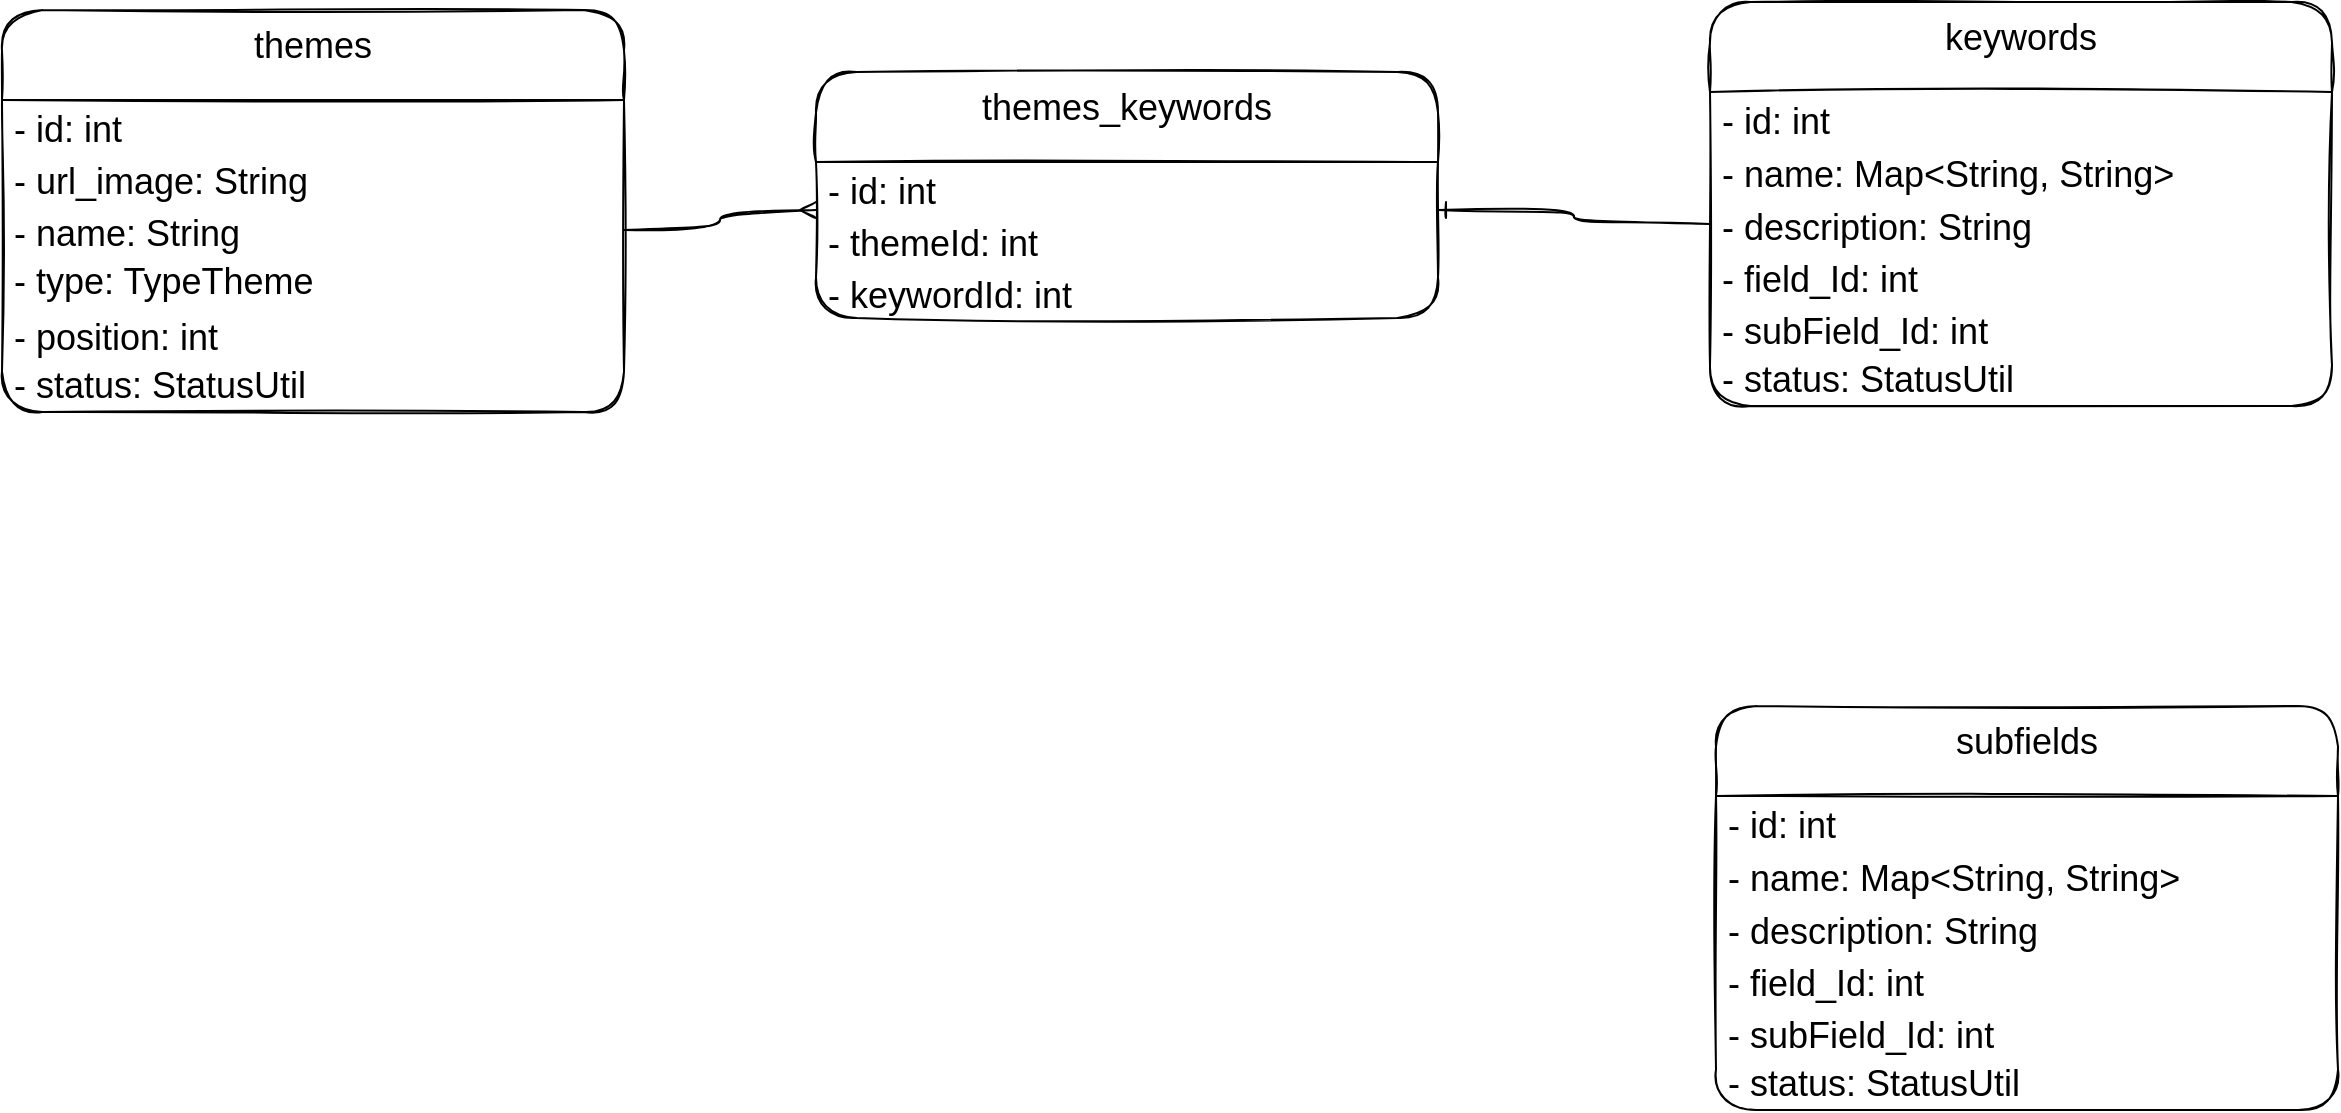 <mxfile version="14.9.6" type="github">
  <diagram id="C5RBs43oDa-KdzZeNtuy" name="Page-1">
    <mxGraphModel dx="1678" dy="962" grid="0" gridSize="10" guides="1" tooltips="1" connect="1" arrows="1" fold="1" page="0" pageScale="1" pageWidth="827" pageHeight="1169" math="0" shadow="0">
      <root>
        <mxCell id="WIyWlLk6GJQsqaUBKTNV-0" />
        <mxCell id="WIyWlLk6GJQsqaUBKTNV-1" parent="WIyWlLk6GJQsqaUBKTNV-0" />
        <mxCell id="-CNL-VoJMd0v483ogC2z-0" value="themes&#xa;" style="swimlane;fontStyle=0;childLayout=stackLayout;horizontal=1;startSize=45;fillColor=none;horizontalStack=0;resizeParent=1;resizeParentMax=0;resizeLast=0;collapsible=1;marginBottom=0;verticalAlign=top;sketch=1;rounded=1;fontSize=18;" vertex="1" parent="WIyWlLk6GJQsqaUBKTNV-1">
          <mxGeometry x="22" y="151" width="311" height="201" as="geometry" />
        </mxCell>
        <mxCell id="-CNL-VoJMd0v483ogC2z-1" value="- id: int" style="text;strokeColor=none;fillColor=none;align=left;verticalAlign=middle;spacingLeft=4;spacingRight=4;overflow=hidden;rotatable=0;points=[[0,0.5],[1,0.5]];portConstraint=eastwest;sketch=1;rounded=1;fontSize=18;" vertex="1" parent="-CNL-VoJMd0v483ogC2z-0">
          <mxGeometry y="45" width="311" height="26" as="geometry" />
        </mxCell>
        <mxCell id="-CNL-VoJMd0v483ogC2z-2" value="- url_image: String" style="text;strokeColor=none;fillColor=none;align=left;verticalAlign=middle;spacingLeft=4;spacingRight=4;overflow=hidden;rotatable=0;points=[[0,0.5],[1,0.5]];portConstraint=eastwest;sketch=1;rounded=1;fontSize=18;" vertex="1" parent="-CNL-VoJMd0v483ogC2z-0">
          <mxGeometry y="71" width="311" height="26" as="geometry" />
        </mxCell>
        <mxCell id="-CNL-VoJMd0v483ogC2z-3" value="- name: String" style="text;strokeColor=none;fillColor=none;align=left;verticalAlign=middle;spacingLeft=4;spacingRight=4;overflow=hidden;rotatable=0;points=[[0,0.5],[1,0.5]];portConstraint=eastwest;sketch=1;rounded=1;fontSize=18;" vertex="1" parent="-CNL-VoJMd0v483ogC2z-0">
          <mxGeometry y="97" width="311" height="26" as="geometry" />
        </mxCell>
        <mxCell id="-CNL-VoJMd0v483ogC2z-8" value="- type: TypeTheme&#xa;" style="text;strokeColor=none;fillColor=none;align=left;verticalAlign=middle;spacingLeft=4;spacingRight=4;overflow=hidden;rotatable=0;points=[[0,0.5],[1,0.5]];portConstraint=eastwest;sketch=1;rounded=1;fontSize=18;" vertex="1" parent="-CNL-VoJMd0v483ogC2z-0">
          <mxGeometry y="123" width="311" height="26" as="geometry" />
        </mxCell>
        <mxCell id="-CNL-VoJMd0v483ogC2z-9" value="- position: int" style="text;strokeColor=none;fillColor=none;align=left;verticalAlign=middle;spacingLeft=4;spacingRight=4;overflow=hidden;rotatable=0;points=[[0,0.5],[1,0.5]];portConstraint=eastwest;sketch=1;rounded=1;fontSize=18;" vertex="1" parent="-CNL-VoJMd0v483ogC2z-0">
          <mxGeometry y="149" width="311" height="26" as="geometry" />
        </mxCell>
        <mxCell id="-CNL-VoJMd0v483ogC2z-10" value="- status: StatusUtil&#xa;" style="text;strokeColor=none;fillColor=none;align=left;verticalAlign=middle;spacingLeft=4;spacingRight=4;overflow=hidden;rotatable=0;points=[[0,0.5],[1,0.5]];portConstraint=eastwest;sketch=1;rounded=1;fontSize=18;" vertex="1" parent="-CNL-VoJMd0v483ogC2z-0">
          <mxGeometry y="175" width="311" height="26" as="geometry" />
        </mxCell>
        <mxCell id="-CNL-VoJMd0v483ogC2z-12" value="keywords" style="swimlane;fontStyle=0;childLayout=stackLayout;horizontal=1;startSize=45;fillColor=none;horizontalStack=0;resizeParent=1;resizeParentMax=0;resizeLast=0;collapsible=1;marginBottom=0;verticalAlign=top;sketch=1;rounded=1;fontSize=18;" vertex="1" parent="WIyWlLk6GJQsqaUBKTNV-1">
          <mxGeometry x="876" y="147" width="311" height="202" as="geometry" />
        </mxCell>
        <mxCell id="-CNL-VoJMd0v483ogC2z-13" value="- id: int" style="text;strokeColor=none;fillColor=none;align=left;verticalAlign=middle;spacingLeft=4;spacingRight=4;overflow=hidden;rotatable=0;points=[[0,0.5],[1,0.5]];portConstraint=eastwest;sketch=1;rounded=1;fontSize=18;" vertex="1" parent="-CNL-VoJMd0v483ogC2z-12">
          <mxGeometry y="45" width="311" height="26" as="geometry" />
        </mxCell>
        <mxCell id="-CNL-VoJMd0v483ogC2z-15" value="- name: Map&lt;String, String&gt;" style="text;strokeColor=none;fillColor=none;align=left;verticalAlign=middle;spacingLeft=4;spacingRight=4;overflow=hidden;rotatable=0;points=[[0,0.5],[1,0.5]];portConstraint=eastwest;sketch=1;rounded=1;fontSize=18;" vertex="1" parent="-CNL-VoJMd0v483ogC2z-12">
          <mxGeometry y="71" width="311" height="27" as="geometry" />
        </mxCell>
        <mxCell id="-CNL-VoJMd0v483ogC2z-16" value="- description: String" style="text;strokeColor=none;fillColor=none;align=left;verticalAlign=middle;spacingLeft=4;spacingRight=4;overflow=hidden;rotatable=0;points=[[0,0.5],[1,0.5]];portConstraint=eastwest;sketch=1;rounded=1;fontSize=18;" vertex="1" parent="-CNL-VoJMd0v483ogC2z-12">
          <mxGeometry y="98" width="311" height="26" as="geometry" />
        </mxCell>
        <mxCell id="-CNL-VoJMd0v483ogC2z-17" value="- field_Id: int" style="text;strokeColor=none;fillColor=none;align=left;verticalAlign=middle;spacingLeft=4;spacingRight=4;overflow=hidden;rotatable=0;points=[[0,0.5],[1,0.5]];portConstraint=eastwest;sketch=1;rounded=1;fontSize=18;" vertex="1" parent="-CNL-VoJMd0v483ogC2z-12">
          <mxGeometry y="124" width="311" height="26" as="geometry" />
        </mxCell>
        <mxCell id="-CNL-VoJMd0v483ogC2z-19" value="- subField_Id: int" style="text;strokeColor=none;fillColor=none;align=left;verticalAlign=middle;spacingLeft=4;spacingRight=4;overflow=hidden;rotatable=0;points=[[0,0.5],[1,0.5]];portConstraint=eastwest;sketch=1;rounded=1;fontSize=18;" vertex="1" parent="-CNL-VoJMd0v483ogC2z-12">
          <mxGeometry y="150" width="311" height="26" as="geometry" />
        </mxCell>
        <mxCell id="-CNL-VoJMd0v483ogC2z-18" value="- status: StatusUtil&#xa;" style="text;strokeColor=none;fillColor=none;align=left;verticalAlign=middle;spacingLeft=4;spacingRight=4;overflow=hidden;rotatable=0;points=[[0,0.5],[1,0.5]];portConstraint=eastwest;sketch=1;rounded=1;fontSize=18;" vertex="1" parent="-CNL-VoJMd0v483ogC2z-12">
          <mxGeometry y="176" width="311" height="26" as="geometry" />
        </mxCell>
        <mxCell id="-CNL-VoJMd0v483ogC2z-20" value="themes_keywords&#xa;&#xa;" style="swimlane;fontStyle=0;childLayout=stackLayout;horizontal=1;startSize=45;fillColor=none;horizontalStack=0;resizeParent=1;resizeParentMax=0;resizeLast=0;collapsible=1;marginBottom=0;verticalAlign=top;sketch=1;rounded=1;fontSize=18;" vertex="1" parent="WIyWlLk6GJQsqaUBKTNV-1">
          <mxGeometry x="429" y="182" width="311" height="123" as="geometry" />
        </mxCell>
        <mxCell id="-CNL-VoJMd0v483ogC2z-21" value="- id: int" style="text;strokeColor=none;fillColor=none;align=left;verticalAlign=middle;spacingLeft=4;spacingRight=4;overflow=hidden;rotatable=0;points=[[0,0.5],[1,0.5]];portConstraint=eastwest;sketch=1;rounded=1;fontSize=18;" vertex="1" parent="-CNL-VoJMd0v483ogC2z-20">
          <mxGeometry y="45" width="311" height="26" as="geometry" />
        </mxCell>
        <mxCell id="-CNL-VoJMd0v483ogC2z-22" value="- themeId: int" style="text;strokeColor=none;fillColor=none;align=left;verticalAlign=middle;spacingLeft=4;spacingRight=4;overflow=hidden;rotatable=0;points=[[0,0.5],[1,0.5]];portConstraint=eastwest;sketch=1;rounded=1;fontSize=18;" vertex="1" parent="-CNL-VoJMd0v483ogC2z-20">
          <mxGeometry y="71" width="311" height="26" as="geometry" />
        </mxCell>
        <mxCell id="-CNL-VoJMd0v483ogC2z-26" value="- keywordId: int" style="text;strokeColor=none;fillColor=none;align=left;verticalAlign=middle;spacingLeft=4;spacingRight=4;overflow=hidden;rotatable=0;points=[[0,0.5],[1,0.5]];portConstraint=eastwest;sketch=1;rounded=1;fontSize=18;" vertex="1" parent="-CNL-VoJMd0v483ogC2z-20">
          <mxGeometry y="97" width="311" height="26" as="geometry" />
        </mxCell>
        <mxCell id="-CNL-VoJMd0v483ogC2z-27" style="edgeStyle=orthogonalEdgeStyle;curved=1;rounded=1;sketch=1;orthogonalLoop=1;jettySize=auto;html=1;entryX=0;entryY=-0.077;entryDx=0;entryDy=0;entryPerimeter=0;fontSize=18;endArrow=ERmany;endFill=0;strokeWidth=1;" edge="1" parent="WIyWlLk6GJQsqaUBKTNV-1" source="-CNL-VoJMd0v483ogC2z-3" target="-CNL-VoJMd0v483ogC2z-22">
          <mxGeometry relative="1" as="geometry" />
        </mxCell>
        <mxCell id="-CNL-VoJMd0v483ogC2z-28" style="edgeStyle=orthogonalEdgeStyle;curved=1;rounded=1;sketch=1;orthogonalLoop=1;jettySize=auto;html=1;entryX=1;entryY=-0.077;entryDx=0;entryDy=0;entryPerimeter=0;fontSize=18;endArrow=ERone;endFill=0;" edge="1" parent="WIyWlLk6GJQsqaUBKTNV-1" source="-CNL-VoJMd0v483ogC2z-16" target="-CNL-VoJMd0v483ogC2z-22">
          <mxGeometry relative="1" as="geometry" />
        </mxCell>
        <mxCell id="-CNL-VoJMd0v483ogC2z-29" value="subfields" style="swimlane;fontStyle=0;childLayout=stackLayout;horizontal=1;startSize=45;fillColor=none;horizontalStack=0;resizeParent=1;resizeParentMax=0;resizeLast=0;collapsible=1;marginBottom=0;verticalAlign=top;sketch=1;rounded=1;fontSize=18;" vertex="1" parent="WIyWlLk6GJQsqaUBKTNV-1">
          <mxGeometry x="879" y="499" width="311" height="202" as="geometry" />
        </mxCell>
        <mxCell id="-CNL-VoJMd0v483ogC2z-30" value="- id: int" style="text;strokeColor=none;fillColor=none;align=left;verticalAlign=middle;spacingLeft=4;spacingRight=4;overflow=hidden;rotatable=0;points=[[0,0.5],[1,0.5]];portConstraint=eastwest;sketch=1;rounded=1;fontSize=18;" vertex="1" parent="-CNL-VoJMd0v483ogC2z-29">
          <mxGeometry y="45" width="311" height="26" as="geometry" />
        </mxCell>
        <mxCell id="-CNL-VoJMd0v483ogC2z-31" value="- name: Map&lt;String, String&gt;" style="text;strokeColor=none;fillColor=none;align=left;verticalAlign=middle;spacingLeft=4;spacingRight=4;overflow=hidden;rotatable=0;points=[[0,0.5],[1,0.5]];portConstraint=eastwest;sketch=1;rounded=1;fontSize=18;" vertex="1" parent="-CNL-VoJMd0v483ogC2z-29">
          <mxGeometry y="71" width="311" height="27" as="geometry" />
        </mxCell>
        <mxCell id="-CNL-VoJMd0v483ogC2z-32" value="- description: String" style="text;strokeColor=none;fillColor=none;align=left;verticalAlign=middle;spacingLeft=4;spacingRight=4;overflow=hidden;rotatable=0;points=[[0,0.5],[1,0.5]];portConstraint=eastwest;sketch=1;rounded=1;fontSize=18;" vertex="1" parent="-CNL-VoJMd0v483ogC2z-29">
          <mxGeometry y="98" width="311" height="26" as="geometry" />
        </mxCell>
        <mxCell id="-CNL-VoJMd0v483ogC2z-33" value="- field_Id: int" style="text;strokeColor=none;fillColor=none;align=left;verticalAlign=middle;spacingLeft=4;spacingRight=4;overflow=hidden;rotatable=0;points=[[0,0.5],[1,0.5]];portConstraint=eastwest;sketch=1;rounded=1;fontSize=18;" vertex="1" parent="-CNL-VoJMd0v483ogC2z-29">
          <mxGeometry y="124" width="311" height="26" as="geometry" />
        </mxCell>
        <mxCell id="-CNL-VoJMd0v483ogC2z-34" value="- subField_Id: int" style="text;strokeColor=none;fillColor=none;align=left;verticalAlign=middle;spacingLeft=4;spacingRight=4;overflow=hidden;rotatable=0;points=[[0,0.5],[1,0.5]];portConstraint=eastwest;sketch=1;rounded=1;fontSize=18;" vertex="1" parent="-CNL-VoJMd0v483ogC2z-29">
          <mxGeometry y="150" width="311" height="26" as="geometry" />
        </mxCell>
        <mxCell id="-CNL-VoJMd0v483ogC2z-35" value="- status: StatusUtil&#xa;" style="text;strokeColor=none;fillColor=none;align=left;verticalAlign=middle;spacingLeft=4;spacingRight=4;overflow=hidden;rotatable=0;points=[[0,0.5],[1,0.5]];portConstraint=eastwest;sketch=1;rounded=1;fontSize=18;" vertex="1" parent="-CNL-VoJMd0v483ogC2z-29">
          <mxGeometry y="176" width="311" height="26" as="geometry" />
        </mxCell>
      </root>
    </mxGraphModel>
  </diagram>
</mxfile>
